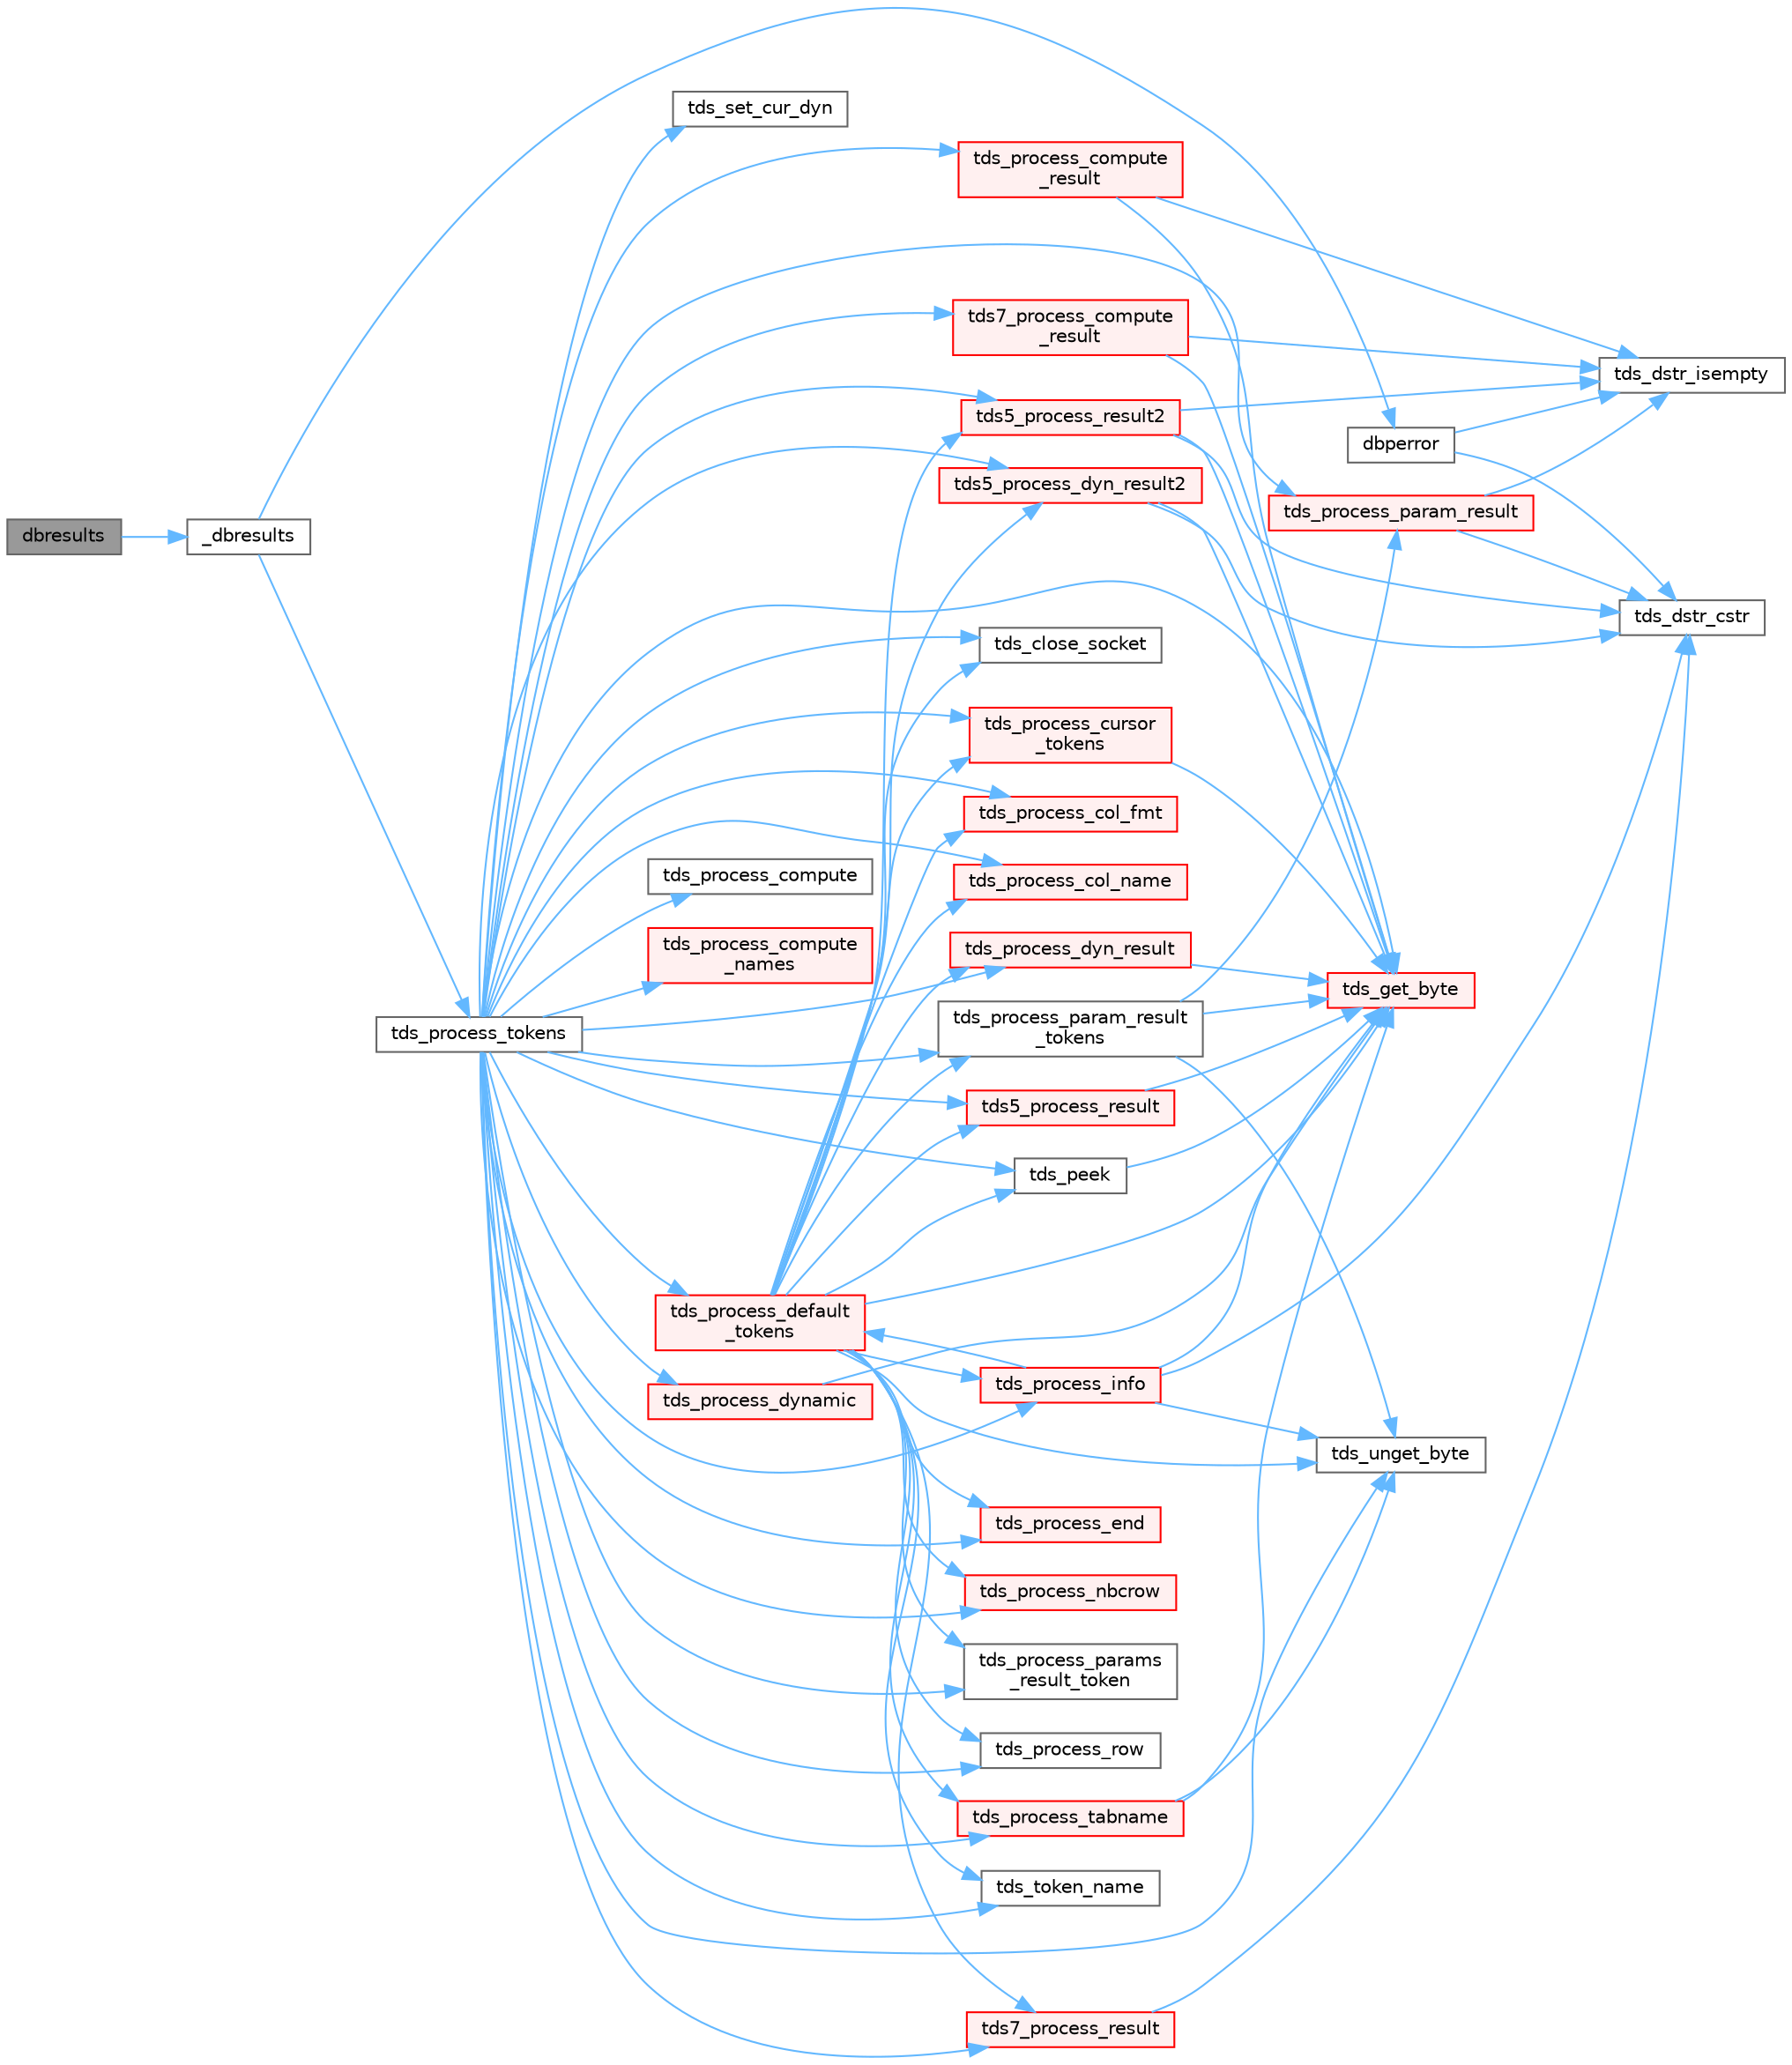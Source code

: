 digraph "dbresults"
{
 // LATEX_PDF_SIZE
  bgcolor="transparent";
  edge [fontname=Helvetica,fontsize=10,labelfontname=Helvetica,labelfontsize=10];
  node [fontname=Helvetica,fontsize=10,shape=box,height=0.2,width=0.4];
  rankdir="LR";
  Node1 [id="Node000001",label="dbresults",height=0.2,width=0.4,color="gray40", fillcolor="grey60", style="filled", fontcolor="black",tooltip="Set up query results."];
  Node1 -> Node2 [id="edge1_Node000001_Node000002",color="steelblue1",style="solid",tooltip=" "];
  Node2 [id="Node000002",label="_dbresults",height=0.2,width=0.4,color="grey40", fillcolor="white", style="filled",URL="$a00563.html#gaf1879b85e8238c015b9648d077665285",tooltip=" "];
  Node2 -> Node3 [id="edge2_Node000002_Node000003",color="steelblue1",style="solid",tooltip=" "];
  Node3 [id="Node000003",label="dbperror",height=0.2,width=0.4,color="grey40", fillcolor="white", style="filled",URL="$a00569.html#ga302a4ce6559b81808e3be51615cd1b67",tooltip="Call client-installed error handler."];
  Node3 -> Node4 [id="edge3_Node000003_Node000004",color="steelblue1",style="solid",tooltip=" "];
  Node4 [id="Node000004",label="tds_dstr_cstr",height=0.2,width=0.4,color="grey40", fillcolor="white", style="filled",URL="$a00581.html#gac536f0e4d77d3cff5702719362ec1766",tooltip="Returns a C version (NUL terminated string) of dstr."];
  Node3 -> Node5 [id="edge4_Node000003_Node000005",color="steelblue1",style="solid",tooltip=" "];
  Node5 [id="Node000005",label="tds_dstr_isempty",height=0.2,width=0.4,color="grey40", fillcolor="white", style="filled",URL="$a00581.html#ga197c6af67f2e7469d06c2aa055917b1e",tooltip="test if string is empty"];
  Node2 -> Node6 [id="edge5_Node000002_Node000006",color="steelblue1",style="solid",tooltip=" "];
  Node6 [id="Node000006",label="tds_process_tokens",height=0.2,width=0.4,color="grey40", fillcolor="white", style="filled",URL="$a00580.html#gabfc9de1d1fe718818caf63a4be4035a6",tooltip="process all streams."];
  Node6 -> Node7 [id="edge6_Node000006_Node000007",color="steelblue1",style="solid",tooltip=" "];
  Node7 [id="Node000007",label="tds5_process_dyn_result2",height=0.2,width=0.4,color="red", fillcolor="#FFF0F0", style="filled",URL="$a00580.html#gae688b515631141acfbc41bbb91c8b921",tooltip="Process new TDS 5.0 token for describing output parameters."];
  Node7 -> Node4 [id="edge7_Node000007_Node000004",color="steelblue1",style="solid",tooltip=" "];
  Node7 -> Node31 [id="edge8_Node000007_Node000031",color="steelblue1",style="solid",tooltip=" "];
  Node31 [id="Node000031",label="tds_get_byte",height=0.2,width=0.4,color="red", fillcolor="#FFF0F0", style="filled",URL="$a00579.html#ga0cb72d3f6943795c39db1fa692be0a58",tooltip="Return a single byte from the input buffer."];
  Node6 -> Node34 [id="edge9_Node000006_Node000034",color="steelblue1",style="solid",tooltip=" "];
  Node34 [id="Node000034",label="tds5_process_result",height=0.2,width=0.4,color="red", fillcolor="#FFF0F0", style="filled",URL="$a00580.html#ga547b2f48659f77a69aa802d861ac827d",tooltip="tds5_process_result() is the TDS 5.0 result set processing routine."];
  Node34 -> Node31 [id="edge10_Node000034_Node000031",color="steelblue1",style="solid",tooltip=" "];
  Node6 -> Node37 [id="edge11_Node000006_Node000037",color="steelblue1",style="solid",tooltip=" "];
  Node37 [id="Node000037",label="tds5_process_result2",height=0.2,width=0.4,color="red", fillcolor="#FFF0F0", style="filled",URL="$a00580.html#gabe2bdd5a41ce067cb31aef18ff81cb1c",tooltip="tds5_process_result2() is the new TDS 5.0 result set processing routine."];
  Node37 -> Node4 [id="edge12_Node000037_Node000004",color="steelblue1",style="solid",tooltip=" "];
  Node37 -> Node5 [id="edge13_Node000037_Node000005",color="steelblue1",style="solid",tooltip=" "];
  Node37 -> Node31 [id="edge14_Node000037_Node000031",color="steelblue1",style="solid",tooltip=" "];
  Node6 -> Node40 [id="edge15_Node000006_Node000040",color="steelblue1",style="solid",tooltip=" "];
  Node40 [id="Node000040",label="tds7_process_compute\l_result",height=0.2,width=0.4,color="red", fillcolor="#FFF0F0", style="filled",URL="$a00580.html#ga6728e344caa20aea1def85f58dea138b",tooltip="tds7_process_compute_result() processes compute result sets for TDS 7/8."];
  Node40 -> Node5 [id="edge16_Node000040_Node000005",color="steelblue1",style="solid",tooltip=" "];
  Node40 -> Node31 [id="edge17_Node000040_Node000031",color="steelblue1",style="solid",tooltip=" "];
  Node6 -> Node44 [id="edge18_Node000006_Node000044",color="steelblue1",style="solid",tooltip=" "];
  Node44 [id="Node000044",label="tds7_process_result",height=0.2,width=0.4,color="red", fillcolor="#FFF0F0", style="filled",URL="$a00580.html#gaca56fc22d65a24a96d1bef310ade73aa",tooltip="tds7_process_result() is the TDS 7.0 result set processing routine."];
  Node44 -> Node4 [id="edge19_Node000044_Node000004",color="steelblue1",style="solid",tooltip=" "];
  Node6 -> Node21 [id="edge20_Node000006_Node000021",color="steelblue1",style="solid",tooltip=" "];
  Node21 [id="Node000021",label="tds_close_socket",height=0.2,width=0.4,color="grey40", fillcolor="white", style="filled",URL="$a00579.html#ga3e3f76009fce5ceedb2f42bb2c9aed2e",tooltip="Close current socket."];
  Node6 -> Node31 [id="edge21_Node000006_Node000031",color="steelblue1",style="solid",tooltip=" "];
  Node6 -> Node45 [id="edge22_Node000006_Node000045",color="steelblue1",style="solid",tooltip=" "];
  Node45 [id="Node000045",label="tds_peek",height=0.2,width=0.4,color="grey40", fillcolor="white", style="filled",URL="$a00579.html#ga221e98a9c8be96ec6c8547891e1b53af",tooltip="Reads a byte from the TDS stream without removing it."];
  Node45 -> Node31 [id="edge23_Node000045_Node000031",color="steelblue1",style="solid",tooltip=" "];
  Node6 -> Node46 [id="edge24_Node000006_Node000046",color="steelblue1",style="solid",tooltip=" "];
  Node46 [id="Node000046",label="tds_process_col_fmt",height=0.2,width=0.4,color="red", fillcolor="#FFF0F0", style="filled",URL="$a00580.html#ga4e3dd9d3614f5f0433b78b761dd68741",tooltip="tds_process_col_fmt() is the other half of result set processing under TDS 4.2."];
  Node6 -> Node47 [id="edge25_Node000006_Node000047",color="steelblue1",style="solid",tooltip=" "];
  Node47 [id="Node000047",label="tds_process_col_name",height=0.2,width=0.4,color="red", fillcolor="#FFF0F0", style="filled",URL="$a00580.html#ga905d2fa5e1b602817bd16bb0fcf9eadb",tooltip="tds_process_col_name() is one half of the result set under TDS 4.2 it contains all the column names,..."];
  Node6 -> Node51 [id="edge26_Node000006_Node000051",color="steelblue1",style="solid",tooltip=" "];
  Node51 [id="Node000051",label="tds_process_compute",height=0.2,width=0.4,color="grey40", fillcolor="white", style="filled",URL="$a00580.html#ga6fcb37d5addebdc1af9f34ebc59fd7a8",tooltip="tds_process_compute() processes compute rows and places them in the row buffer."];
  Node6 -> Node52 [id="edge27_Node000006_Node000052",color="steelblue1",style="solid",tooltip=" "];
  Node52 [id="Node000052",label="tds_process_compute\l_names",height=0.2,width=0.4,color="red", fillcolor="#FFF0F0", style="filled",URL="$a00580.html#gae5b3e01f3d665f9e377de091f46f1ab9",tooltip="tds_process_compute_names() processes compute result sets."];
  Node6 -> Node53 [id="edge28_Node000006_Node000053",color="steelblue1",style="solid",tooltip=" "];
  Node53 [id="Node000053",label="tds_process_compute\l_result",height=0.2,width=0.4,color="red", fillcolor="#FFF0F0", style="filled",URL="$a00580.html#gae3368ea80d0d8b13791ceb13ee5f19c9",tooltip="tds_process_compute_result() processes compute result sets."];
  Node53 -> Node5 [id="edge29_Node000053_Node000005",color="steelblue1",style="solid",tooltip=" "];
  Node53 -> Node31 [id="edge30_Node000053_Node000031",color="steelblue1",style="solid",tooltip=" "];
  Node6 -> Node54 [id="edge31_Node000006_Node000054",color="steelblue1",style="solid",tooltip=" "];
  Node54 [id="Node000054",label="tds_process_cursor\l_tokens",height=0.2,width=0.4,color="red", fillcolor="#FFF0F0", style="filled",URL="$a00580.html#ga315d875d90c64d12d61fc9e33b4dee96",tooltip="Reads cursor command results."];
  Node54 -> Node31 [id="edge32_Node000054_Node000031",color="steelblue1",style="solid",tooltip=" "];
  Node6 -> Node55 [id="edge33_Node000006_Node000055",color="steelblue1",style="solid",tooltip=" "];
  Node55 [id="Node000055",label="tds_process_default\l_tokens",height=0.2,width=0.4,color="red", fillcolor="#FFF0F0", style="filled",URL="$a00580.html#ga39453d084f3f780ac4602d4abf2839f7",tooltip="tds_process_default_tokens() is a catch all function that is called to process tokens not known to ot..."];
  Node55 -> Node7 [id="edge34_Node000055_Node000007",color="steelblue1",style="solid",tooltip=" "];
  Node55 -> Node34 [id="edge35_Node000055_Node000034",color="steelblue1",style="solid",tooltip=" "];
  Node55 -> Node37 [id="edge36_Node000055_Node000037",color="steelblue1",style="solid",tooltip=" "];
  Node55 -> Node44 [id="edge37_Node000055_Node000044",color="steelblue1",style="solid",tooltip=" "];
  Node55 -> Node21 [id="edge38_Node000055_Node000021",color="steelblue1",style="solid",tooltip=" "];
  Node55 -> Node31 [id="edge39_Node000055_Node000031",color="steelblue1",style="solid",tooltip=" "];
  Node55 -> Node45 [id="edge40_Node000055_Node000045",color="steelblue1",style="solid",tooltip=" "];
  Node55 -> Node46 [id="edge41_Node000055_Node000046",color="steelblue1",style="solid",tooltip=" "];
  Node55 -> Node47 [id="edge42_Node000055_Node000047",color="steelblue1",style="solid",tooltip=" "];
  Node55 -> Node54 [id="edge43_Node000055_Node000054",color="steelblue1",style="solid",tooltip=" "];
  Node55 -> Node59 [id="edge44_Node000055_Node000059",color="steelblue1",style="solid",tooltip=" "];
  Node59 [id="Node000059",label="tds_process_dyn_result",height=0.2,width=0.4,color="red", fillcolor="#FFF0F0", style="filled",URL="$a00580.html#ga416cf119c1d4a0fca27dc5b50c261358",tooltip="Process results from dynamic."];
  Node59 -> Node31 [id="edge45_Node000059_Node000031",color="steelblue1",style="solid",tooltip=" "];
  Node55 -> Node60 [id="edge46_Node000055_Node000060",color="steelblue1",style="solid",tooltip=" "];
  Node60 [id="Node000060",label="tds_process_end",height=0.2,width=0.4,color="red", fillcolor="#FFF0F0", style="filled",URL="$a00580.html#ga7a081cf9bb8f04ead12f0299fb7c4cd9",tooltip="tds_process_end() processes any of the DONE, DONEPROC, or DONEINPROC tokens."];
  Node55 -> Node83 [id="edge47_Node000055_Node000083",color="steelblue1",style="solid",tooltip=" "];
  Node83 [id="Node000083",label="tds_process_info",height=0.2,width=0.4,color="red", fillcolor="#FFF0F0", style="filled",URL="$a00580.html#ga65a2316369529731732f200c190d05d6",tooltip="tds_process_info() is called for INFO, ERR, or EED tokens and is responsible for calling the CLI's me..."];
  Node83 -> Node4 [id="edge48_Node000083_Node000004",color="steelblue1",style="solid",tooltip=" "];
  Node83 -> Node31 [id="edge49_Node000083_Node000031",color="steelblue1",style="solid",tooltip=" "];
  Node83 -> Node55 [id="edge50_Node000083_Node000055",color="steelblue1",style="solid",tooltip=" "];
  Node83 -> Node84 [id="edge51_Node000083_Node000084",color="steelblue1",style="solid",tooltip=" "];
  Node84 [id="Node000084",label="tds_unget_byte",height=0.2,width=0.4,color="grey40", fillcolor="white", style="filled",URL="$a00579.html#gad70d59fb317d098b0c9fd29dd77131a8",tooltip="Unget will always work as long as you don't call it twice in a row."];
  Node55 -> Node85 [id="edge52_Node000055_Node000085",color="steelblue1",style="solid",tooltip=" "];
  Node85 [id="Node000085",label="tds_process_nbcrow",height=0.2,width=0.4,color="red", fillcolor="#FFF0F0", style="filled",URL="$a00580.html#gaf7264c9eb3aa7a73358a4c65f02d3d3c",tooltip="tds_process_nbcrow() processes rows and places them in the row buffer."];
  Node55 -> Node86 [id="edge53_Node000055_Node000086",color="steelblue1",style="solid",tooltip=" "];
  Node86 [id="Node000086",label="tds_process_param_result\l_tokens",height=0.2,width=0.4,color="grey40", fillcolor="white", style="filled",URL="$a00580.html#ga9fdef8228d29cab7fa9098f07fa73fba",tooltip="Process parameters from networks."];
  Node86 -> Node31 [id="edge54_Node000086_Node000031",color="steelblue1",style="solid",tooltip=" "];
  Node86 -> Node87 [id="edge55_Node000086_Node000087",color="steelblue1",style="solid",tooltip=" "];
  Node87 [id="Node000087",label="tds_process_param_result",height=0.2,width=0.4,color="red", fillcolor="#FFF0F0", style="filled",URL="$a00580.html#gacb3354443bcefe7a500a500a4904cc05",tooltip="process output parameters of a stored procedure."];
  Node87 -> Node4 [id="edge56_Node000087_Node000004",color="steelblue1",style="solid",tooltip=" "];
  Node87 -> Node5 [id="edge57_Node000087_Node000005",color="steelblue1",style="solid",tooltip=" "];
  Node86 -> Node84 [id="edge58_Node000086_Node000084",color="steelblue1",style="solid",tooltip=" "];
  Node55 -> Node91 [id="edge59_Node000055_Node000091",color="steelblue1",style="solid",tooltip=" "];
  Node91 [id="Node000091",label="tds_process_params\l_result_token",height=0.2,width=0.4,color="grey40", fillcolor="white", style="filled",URL="$a00580.html#ga7b18c0911a9dc69939577b39eb64725d",tooltip="tds_process_params_result_token() processes params on TDS5."];
  Node55 -> Node92 [id="edge60_Node000055_Node000092",color="steelblue1",style="solid",tooltip=" "];
  Node92 [id="Node000092",label="tds_process_row",height=0.2,width=0.4,color="grey40", fillcolor="white", style="filled",URL="$a00580.html#gaad814dd6e35aee8332035d06dc8b5d65",tooltip="tds_process_row() processes rows and places them in the row buffer."];
  Node55 -> Node93 [id="edge61_Node000055_Node000093",color="steelblue1",style="solid",tooltip=" "];
  Node93 [id="Node000093",label="tds_process_tabname",height=0.2,width=0.4,color="red", fillcolor="#FFF0F0", style="filled",URL="$a00580.html#gaeec59bca9bd0c5388e245f0d19d9c81a",tooltip="Process list of table from network."];
  Node93 -> Node31 [id="edge62_Node000093_Node000031",color="steelblue1",style="solid",tooltip=" "];
  Node93 -> Node84 [id="edge63_Node000093_Node000084",color="steelblue1",style="solid",tooltip=" "];
  Node55 -> Node97 [id="edge64_Node000055_Node000097",color="steelblue1",style="solid",tooltip=" "];
  Node97 [id="Node000097",label="tds_token_name",height=0.2,width=0.4,color="grey40", fillcolor="white", style="filled",URL="$a00580.html#ga7f24a7af985cd320788122e98072b7af",tooltip="Returns string representation for a given token type."];
  Node55 -> Node84 [id="edge65_Node000055_Node000084",color="steelblue1",style="solid",tooltip=" "];
  Node6 -> Node59 [id="edge66_Node000006_Node000059",color="steelblue1",style="solid",tooltip=" "];
  Node6 -> Node98 [id="edge67_Node000006_Node000098",color="steelblue1",style="solid",tooltip=" "];
  Node98 [id="Node000098",label="tds_process_dynamic",height=0.2,width=0.4,color="red", fillcolor="#FFF0F0", style="filled",URL="$a00580.html#ga5cfc0340d8d717e67f60037e029b2142",tooltip="tds_process_dynamic() finds the element of the dyns array for the id"];
  Node98 -> Node31 [id="edge68_Node000098_Node000031",color="steelblue1",style="solid",tooltip=" "];
  Node6 -> Node60 [id="edge69_Node000006_Node000060",color="steelblue1",style="solid",tooltip=" "];
  Node6 -> Node83 [id="edge70_Node000006_Node000083",color="steelblue1",style="solid",tooltip=" "];
  Node6 -> Node85 [id="edge71_Node000006_Node000085",color="steelblue1",style="solid",tooltip=" "];
  Node6 -> Node87 [id="edge72_Node000006_Node000087",color="steelblue1",style="solid",tooltip=" "];
  Node6 -> Node86 [id="edge73_Node000006_Node000086",color="steelblue1",style="solid",tooltip=" "];
  Node6 -> Node91 [id="edge74_Node000006_Node000091",color="steelblue1",style="solid",tooltip=" "];
  Node6 -> Node92 [id="edge75_Node000006_Node000092",color="steelblue1",style="solid",tooltip=" "];
  Node6 -> Node93 [id="edge76_Node000006_Node000093",color="steelblue1",style="solid",tooltip=" "];
  Node6 -> Node77 [id="edge77_Node000006_Node000077",color="steelblue1",style="solid",tooltip=" "];
  Node77 [id="Node000077",label="tds_set_cur_dyn",height=0.2,width=0.4,color="grey40", fillcolor="white", style="filled",URL="$a00578.html#gae8b7db85af16701fc0604eb117cbd4e4",tooltip="Set current dynamic."];
  Node6 -> Node97 [id="edge78_Node000006_Node000097",color="steelblue1",style="solid",tooltip=" "];
  Node6 -> Node84 [id="edge79_Node000006_Node000084",color="steelblue1",style="solid",tooltip=" "];
}
